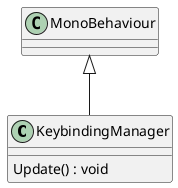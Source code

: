 @startuml
class KeybindingManager {
    Update() : void
}
MonoBehaviour <|-- KeybindingManager
@enduml
